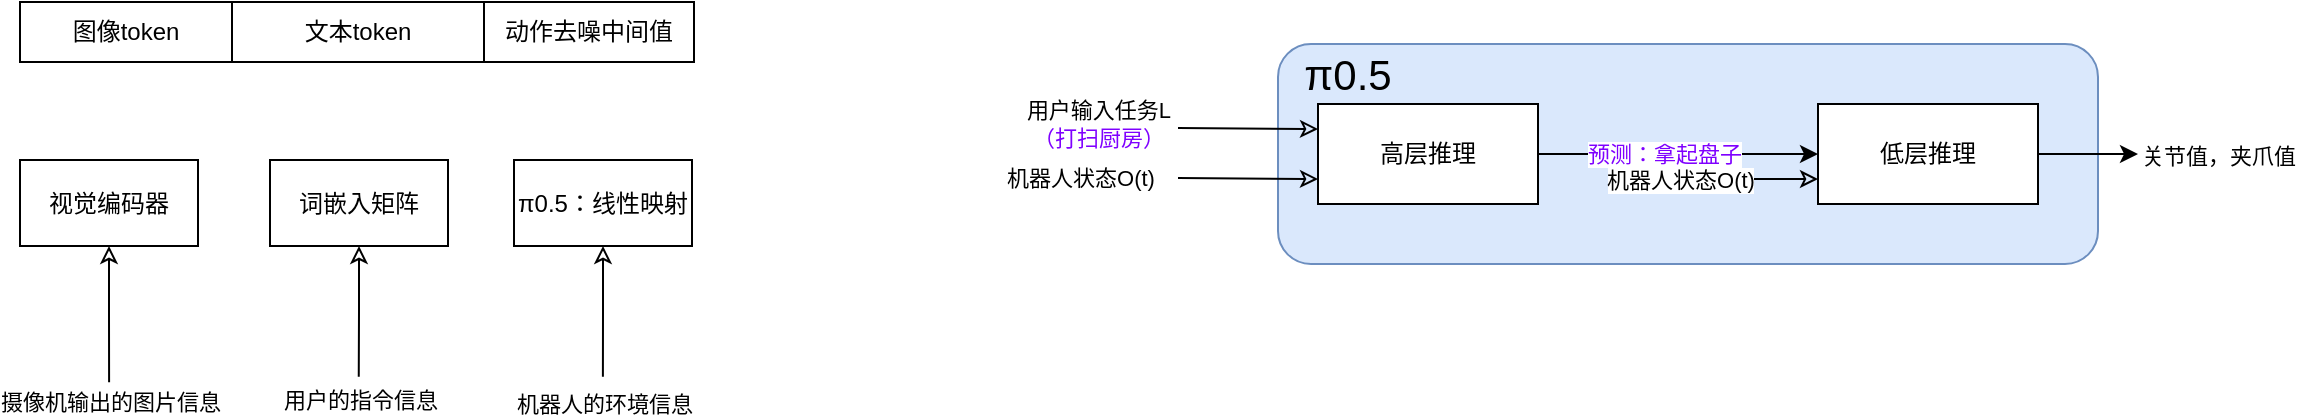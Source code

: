 <mxfile version="27.1.4">
  <diagram name="第 1 页" id="vWRY4IH4z8a33mPq5Ic4">
    <mxGraphModel dx="487" dy="538" grid="0" gridSize="10" guides="1" tooltips="1" connect="1" arrows="1" fold="1" page="1" pageScale="1" pageWidth="827" pageHeight="1169" math="0" shadow="0">
      <root>
        <mxCell id="0" />
        <mxCell id="1" parent="0" />
        <mxCell id="GszDSZ25MD777xlSxqRY-20" value="" style="rounded=1;whiteSpace=wrap;html=1;fillColor=#dae8fc;strokeColor=#6c8ebf;" vertex="1" parent="1">
          <mxGeometry x="758" y="498" width="410" height="110" as="geometry" />
        </mxCell>
        <mxCell id="GszDSZ25MD777xlSxqRY-4" style="edgeStyle=orthogonalEdgeStyle;rounded=0;orthogonalLoop=1;jettySize=auto;html=1;exitX=0;exitY=0.25;exitDx=0;exitDy=0;startArrow=classic;startFill=0;endArrow=none;" edge="1" parent="1" source="GszDSZ25MD777xlSxqRY-2">
          <mxGeometry relative="1" as="geometry">
            <mxPoint x="708" y="540" as="targetPoint" />
          </mxGeometry>
        </mxCell>
        <mxCell id="GszDSZ25MD777xlSxqRY-7" value="用户输入任务L&lt;br&gt;&lt;font style=&quot;color: rgb(127, 0, 255);&quot;&gt;（打扫厨房）&lt;/font&gt;" style="edgeLabel;html=1;align=center;verticalAlign=middle;resizable=0;points=[];" vertex="1" connectable="0" parent="GszDSZ25MD777xlSxqRY-4">
          <mxGeometry x="0.149" relative="1" as="geometry">
            <mxPoint x="-70" y="-2" as="offset" />
          </mxGeometry>
        </mxCell>
        <mxCell id="GszDSZ25MD777xlSxqRY-6" style="edgeStyle=orthogonalEdgeStyle;rounded=0;orthogonalLoop=1;jettySize=auto;html=1;exitX=0;exitY=0.75;exitDx=0;exitDy=0;startArrow=classic;startFill=0;endArrow=none;" edge="1" parent="1" source="GszDSZ25MD777xlSxqRY-2">
          <mxGeometry relative="1" as="geometry">
            <mxPoint x="708" y="565" as="targetPoint" />
          </mxGeometry>
        </mxCell>
        <mxCell id="GszDSZ25MD777xlSxqRY-8" value="机器人状态O(t)" style="edgeLabel;html=1;align=center;verticalAlign=middle;resizable=0;points=[];" vertex="1" connectable="0" parent="GszDSZ25MD777xlSxqRY-6">
          <mxGeometry x="0.138" relative="1" as="geometry">
            <mxPoint x="-79" as="offset" />
          </mxGeometry>
        </mxCell>
        <mxCell id="GszDSZ25MD777xlSxqRY-10" style="edgeStyle=orthogonalEdgeStyle;rounded=0;orthogonalLoop=1;jettySize=auto;html=1;exitX=1;exitY=0.5;exitDx=0;exitDy=0;entryX=0;entryY=0.5;entryDx=0;entryDy=0;" edge="1" parent="1" source="GszDSZ25MD777xlSxqRY-2" target="GszDSZ25MD777xlSxqRY-3">
          <mxGeometry relative="1" as="geometry" />
        </mxCell>
        <mxCell id="GszDSZ25MD777xlSxqRY-11" value="&lt;font style=&quot;color: rgb(127, 0, 255);&quot;&gt;预测：拿起盘子&lt;/font&gt;" style="edgeLabel;html=1;align=center;verticalAlign=middle;resizable=0;points=[];" vertex="1" connectable="0" parent="GszDSZ25MD777xlSxqRY-10">
          <mxGeometry x="-0.107" relative="1" as="geometry">
            <mxPoint as="offset" />
          </mxGeometry>
        </mxCell>
        <mxCell id="GszDSZ25MD777xlSxqRY-2" value="高层推理" style="rounded=0;whiteSpace=wrap;html=1;" vertex="1" parent="1">
          <mxGeometry x="778" y="528" width="110" height="50" as="geometry" />
        </mxCell>
        <mxCell id="GszDSZ25MD777xlSxqRY-15" style="edgeStyle=orthogonalEdgeStyle;rounded=0;orthogonalLoop=1;jettySize=auto;html=1;exitX=0;exitY=0.75;exitDx=0;exitDy=0;startArrow=classic;startFill=0;endArrow=none;" edge="1" parent="1" source="GszDSZ25MD777xlSxqRY-3">
          <mxGeometry relative="1" as="geometry">
            <mxPoint x="948" y="565.538" as="targetPoint" />
          </mxGeometry>
        </mxCell>
        <mxCell id="GszDSZ25MD777xlSxqRY-16" value="机器人状态O(t)" style="edgeLabel;html=1;align=center;verticalAlign=middle;resizable=0;points=[];" vertex="1" connectable="0" parent="GszDSZ25MD777xlSxqRY-15">
          <mxGeometry x="-0.006" relative="1" as="geometry">
            <mxPoint x="-30" as="offset" />
          </mxGeometry>
        </mxCell>
        <mxCell id="GszDSZ25MD777xlSxqRY-18" style="edgeStyle=orthogonalEdgeStyle;rounded=0;orthogonalLoop=1;jettySize=auto;html=1;exitX=1;exitY=0.5;exitDx=0;exitDy=0;" edge="1" parent="1" source="GszDSZ25MD777xlSxqRY-3">
          <mxGeometry relative="1" as="geometry">
            <mxPoint x="1188" y="553" as="targetPoint" />
          </mxGeometry>
        </mxCell>
        <mxCell id="GszDSZ25MD777xlSxqRY-19" value="关节值，夹爪值" style="edgeLabel;html=1;align=center;verticalAlign=middle;resizable=0;points=[];" vertex="1" connectable="0" parent="GszDSZ25MD777xlSxqRY-18">
          <mxGeometry x="0.085" y="2" relative="1" as="geometry">
            <mxPoint x="63" y="2" as="offset" />
          </mxGeometry>
        </mxCell>
        <mxCell id="GszDSZ25MD777xlSxqRY-3" value="低层推理" style="rounded=0;whiteSpace=wrap;html=1;" vertex="1" parent="1">
          <mxGeometry x="1028" y="528" width="110" height="50" as="geometry" />
        </mxCell>
        <mxCell id="GszDSZ25MD777xlSxqRY-21" value="π0.5" style="text;strokeColor=none;align=center;fillColor=none;html=1;verticalAlign=middle;whiteSpace=wrap;rounded=0;fontSize=21;" vertex="1" parent="1">
          <mxGeometry x="778" y="508" width="30" height="10" as="geometry" />
        </mxCell>
        <mxCell id="GszDSZ25MD777xlSxqRY-26" style="edgeStyle=orthogonalEdgeStyle;rounded=0;orthogonalLoop=1;jettySize=auto;html=1;exitX=0.5;exitY=1;exitDx=0;exitDy=0;startArrow=classic;startFill=0;endArrow=none;" edge="1" parent="1" source="GszDSZ25MD777xlSxqRY-22">
          <mxGeometry relative="1" as="geometry">
            <mxPoint x="173.552" y="667.103" as="targetPoint" />
          </mxGeometry>
        </mxCell>
        <mxCell id="GszDSZ25MD777xlSxqRY-29" value="摄像机输出的图片信息" style="edgeLabel;html=1;align=center;verticalAlign=middle;resizable=0;points=[];" vertex="1" connectable="0" parent="GszDSZ25MD777xlSxqRY-26">
          <mxGeometry x="0.518" relative="1" as="geometry">
            <mxPoint y="26" as="offset" />
          </mxGeometry>
        </mxCell>
        <mxCell id="GszDSZ25MD777xlSxqRY-22" value="视觉编码器" style="rounded=0;whiteSpace=wrap;html=1;" vertex="1" parent="1">
          <mxGeometry x="129" y="556" width="89" height="43" as="geometry" />
        </mxCell>
        <mxCell id="GszDSZ25MD777xlSxqRY-27" style="edgeStyle=orthogonalEdgeStyle;rounded=0;orthogonalLoop=1;jettySize=auto;html=1;exitX=0.5;exitY=1;exitDx=0;exitDy=0;startArrow=classic;startFill=0;endArrow=none;" edge="1" parent="1" source="GszDSZ25MD777xlSxqRY-23">
          <mxGeometry relative="1" as="geometry">
            <mxPoint x="298.379" y="664.345" as="targetPoint" />
          </mxGeometry>
        </mxCell>
        <mxCell id="GszDSZ25MD777xlSxqRY-30" value="用户的指令信息" style="edgeLabel;html=1;align=center;verticalAlign=middle;resizable=0;points=[];" vertex="1" connectable="0" parent="GszDSZ25MD777xlSxqRY-27">
          <mxGeometry x="0.203" relative="1" as="geometry">
            <mxPoint y="38" as="offset" />
          </mxGeometry>
        </mxCell>
        <mxCell id="GszDSZ25MD777xlSxqRY-23" value="词嵌入矩阵" style="rounded=0;whiteSpace=wrap;html=1;" vertex="1" parent="1">
          <mxGeometry x="254" y="556" width="89" height="43" as="geometry" />
        </mxCell>
        <mxCell id="GszDSZ25MD777xlSxqRY-28" style="edgeStyle=orthogonalEdgeStyle;rounded=0;orthogonalLoop=1;jettySize=auto;html=1;exitX=0.5;exitY=1;exitDx=0;exitDy=0;startArrow=classic;startFill=0;endArrow=none;" edge="1" parent="1" source="GszDSZ25MD777xlSxqRY-24">
          <mxGeometry relative="1" as="geometry">
            <mxPoint x="420.448" y="664.345" as="targetPoint" />
          </mxGeometry>
        </mxCell>
        <mxCell id="GszDSZ25MD777xlSxqRY-31" value="机器人的环境信息" style="edgeLabel;html=1;align=center;verticalAlign=middle;resizable=0;points=[];" vertex="1" connectable="0" parent="GszDSZ25MD777xlSxqRY-28">
          <mxGeometry x="0.006" y="1" relative="1" as="geometry">
            <mxPoint x="-1" y="46" as="offset" />
          </mxGeometry>
        </mxCell>
        <mxCell id="GszDSZ25MD777xlSxqRY-24" value="π0.5：线性映射" style="rounded=0;whiteSpace=wrap;html=1;" vertex="1" parent="1">
          <mxGeometry x="376" y="556" width="89" height="43" as="geometry" />
        </mxCell>
        <mxCell id="GszDSZ25MD777xlSxqRY-32" value="图像token" style="rounded=0;whiteSpace=wrap;html=1;" vertex="1" parent="1">
          <mxGeometry x="129" y="477" width="106" height="30" as="geometry" />
        </mxCell>
        <mxCell id="GszDSZ25MD777xlSxqRY-33" value="文本token" style="rounded=0;whiteSpace=wrap;html=1;" vertex="1" parent="1">
          <mxGeometry x="235" y="477" width="126" height="30" as="geometry" />
        </mxCell>
        <mxCell id="GszDSZ25MD777xlSxqRY-34" value="动作去噪中间值" style="rounded=0;whiteSpace=wrap;html=1;" vertex="1" parent="1">
          <mxGeometry x="361" y="477" width="105" height="30" as="geometry" />
        </mxCell>
      </root>
    </mxGraphModel>
  </diagram>
</mxfile>
